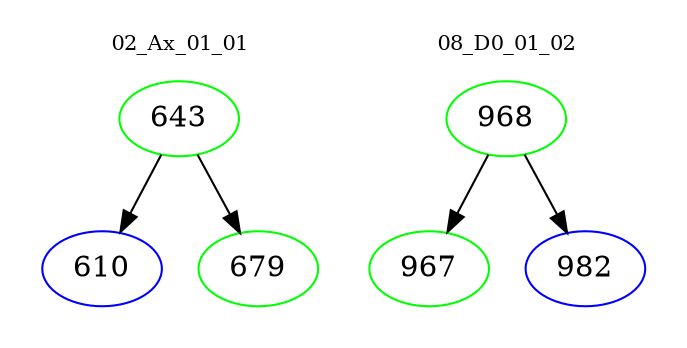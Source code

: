digraph{
subgraph cluster_0 {
color = white
label = "02_Ax_01_01";
fontsize=10;
T0_643 [label="643", color="green"]
T0_643 -> T0_610 [color="black"]
T0_610 [label="610", color="blue"]
T0_643 -> T0_679 [color="black"]
T0_679 [label="679", color="green"]
}
subgraph cluster_1 {
color = white
label = "08_D0_01_02";
fontsize=10;
T1_968 [label="968", color="green"]
T1_968 -> T1_967 [color="black"]
T1_967 [label="967", color="green"]
T1_968 -> T1_982 [color="black"]
T1_982 [label="982", color="blue"]
}
}
